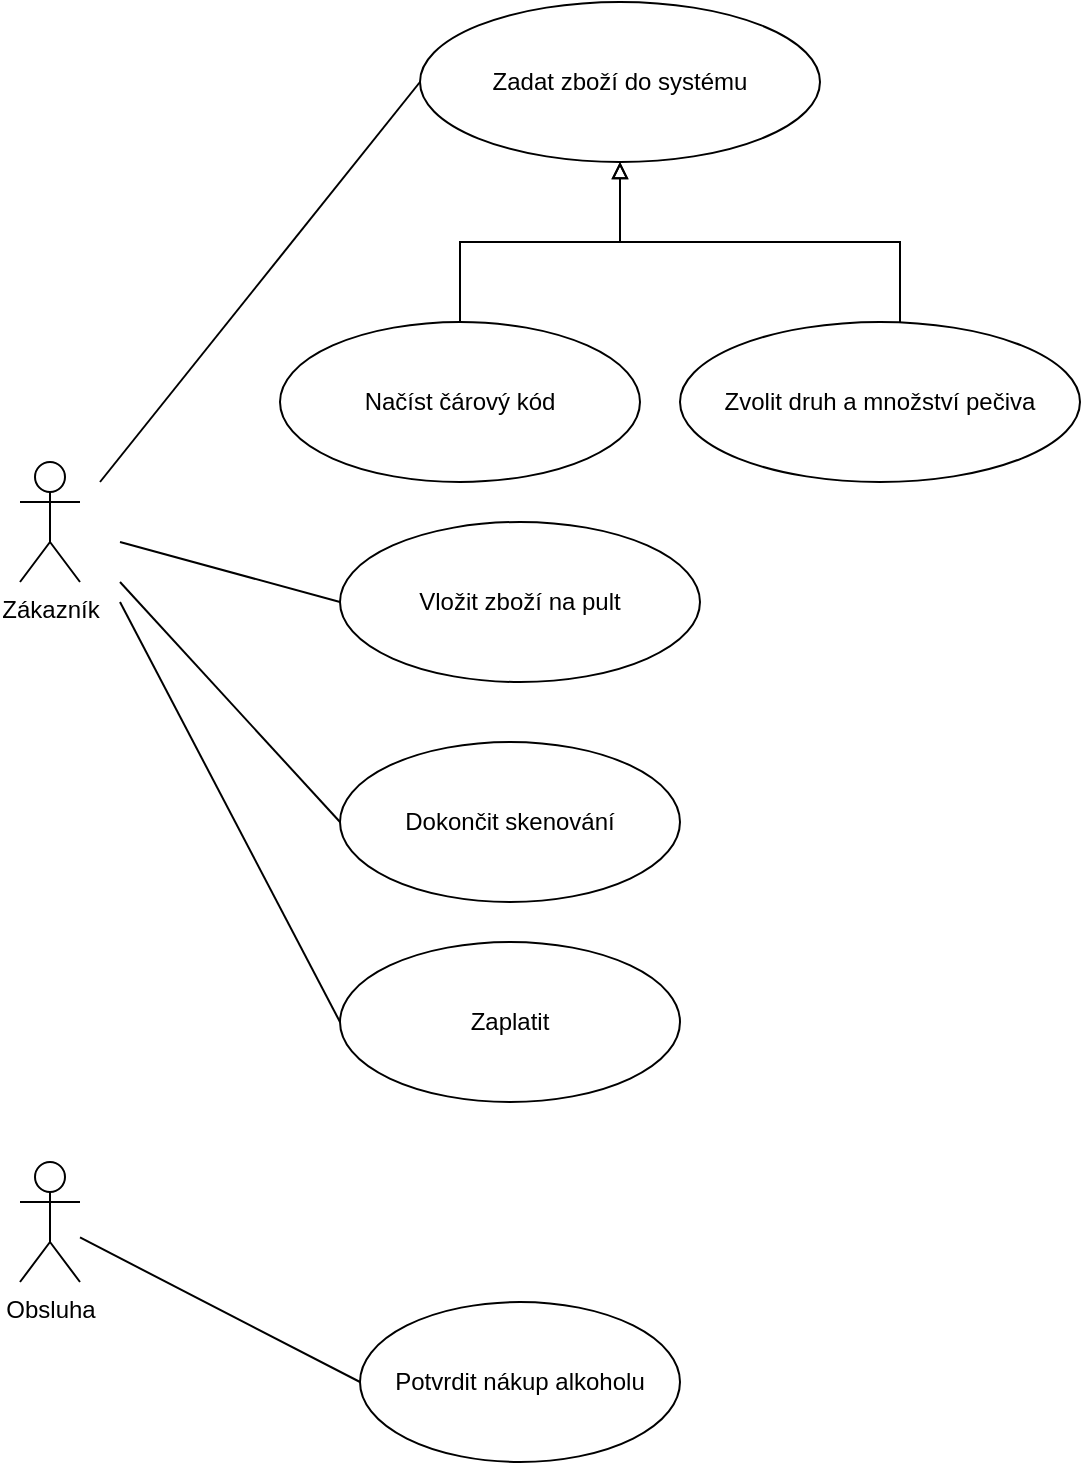 <mxfile version="16.6.5" type="github">
  <diagram id="HzTEU44Ii-F2eebT8ySN" name="Page-1">
    <mxGraphModel dx="1422" dy="794" grid="1" gridSize="10" guides="1" tooltips="1" connect="1" arrows="1" fold="1" page="1" pageScale="1" pageWidth="827" pageHeight="1169" math="0" shadow="0">
      <root>
        <mxCell id="0" />
        <mxCell id="1" parent="0" />
        <mxCell id="A3c62EJJEaI8xM1lyZ6m-1" value="Zákazník" style="shape=umlActor;verticalLabelPosition=bottom;verticalAlign=top;html=1;outlineConnect=0;" vertex="1" parent="1">
          <mxGeometry x="130" y="420" width="30" height="60" as="geometry" />
        </mxCell>
        <mxCell id="A3c62EJJEaI8xM1lyZ6m-29" value="" style="edgeStyle=orthogonalEdgeStyle;rounded=0;orthogonalLoop=1;jettySize=auto;html=1;endArrow=block;endFill=0;" edge="1" parent="1" source="A3c62EJJEaI8xM1lyZ6m-5" target="A3c62EJJEaI8xM1lyZ6m-28">
          <mxGeometry relative="1" as="geometry" />
        </mxCell>
        <mxCell id="A3c62EJJEaI8xM1lyZ6m-5" value="Načíst čárový kód" style="ellipse;whiteSpace=wrap;html=1;" vertex="1" parent="1">
          <mxGeometry x="260" y="350" width="180" height="80" as="geometry" />
        </mxCell>
        <mxCell id="A3c62EJJEaI8xM1lyZ6m-6" value="Vložit zboží na pult" style="ellipse;whiteSpace=wrap;html=1;" vertex="1" parent="1">
          <mxGeometry x="290" y="450" width="180" height="80" as="geometry" />
        </mxCell>
        <mxCell id="A3c62EJJEaI8xM1lyZ6m-8" value="Dokončit skenování" style="ellipse;whiteSpace=wrap;html=1;" vertex="1" parent="1">
          <mxGeometry x="290" y="560" width="170" height="80" as="geometry" />
        </mxCell>
        <mxCell id="A3c62EJJEaI8xM1lyZ6m-9" value="Zaplatit" style="ellipse;whiteSpace=wrap;html=1;" vertex="1" parent="1">
          <mxGeometry x="290" y="660" width="170" height="80" as="geometry" />
        </mxCell>
        <mxCell id="A3c62EJJEaI8xM1lyZ6m-10" value="Obsluha" style="shape=umlActor;verticalLabelPosition=bottom;verticalAlign=top;html=1;outlineConnect=0;" vertex="1" parent="1">
          <mxGeometry x="130" y="770" width="30" height="60" as="geometry" />
        </mxCell>
        <mxCell id="A3c62EJJEaI8xM1lyZ6m-19" value="Potvrdit nákup alkoholu" style="ellipse;whiteSpace=wrap;html=1;" vertex="1" parent="1">
          <mxGeometry x="300" y="840" width="160" height="80" as="geometry" />
        </mxCell>
        <mxCell id="A3c62EJJEaI8xM1lyZ6m-30" style="edgeStyle=orthogonalEdgeStyle;rounded=0;orthogonalLoop=1;jettySize=auto;html=1;entryX=0.5;entryY=1;entryDx=0;entryDy=0;endArrow=block;endFill=0;" edge="1" parent="1" source="A3c62EJJEaI8xM1lyZ6m-20" target="A3c62EJJEaI8xM1lyZ6m-28">
          <mxGeometry relative="1" as="geometry">
            <Array as="points">
              <mxPoint x="570" y="310" />
              <mxPoint x="430" y="310" />
            </Array>
          </mxGeometry>
        </mxCell>
        <mxCell id="A3c62EJJEaI8xM1lyZ6m-20" value="Zvolit druh a množství pečiva" style="ellipse;whiteSpace=wrap;html=1;" vertex="1" parent="1">
          <mxGeometry x="460" y="350" width="200" height="80" as="geometry" />
        </mxCell>
        <mxCell id="A3c62EJJEaI8xM1lyZ6m-21" value="" style="endArrow=none;html=1;rounded=0;entryX=0;entryY=0.5;entryDx=0;entryDy=0;" edge="1" parent="1" target="A3c62EJJEaI8xM1lyZ6m-28">
          <mxGeometry width="50" height="50" relative="1" as="geometry">
            <mxPoint x="170" y="430" as="sourcePoint" />
            <mxPoint x="300" y="240" as="targetPoint" />
          </mxGeometry>
        </mxCell>
        <mxCell id="A3c62EJJEaI8xM1lyZ6m-23" value="" style="endArrow=none;html=1;rounded=0;entryX=0;entryY=0.5;entryDx=0;entryDy=0;" edge="1" parent="1" target="A3c62EJJEaI8xM1lyZ6m-6">
          <mxGeometry width="50" height="50" relative="1" as="geometry">
            <mxPoint x="180" y="460" as="sourcePoint" />
            <mxPoint x="280" y="450" as="targetPoint" />
          </mxGeometry>
        </mxCell>
        <mxCell id="A3c62EJJEaI8xM1lyZ6m-24" value="" style="endArrow=none;html=1;rounded=0;" edge="1" parent="1">
          <mxGeometry width="50" height="50" relative="1" as="geometry">
            <mxPoint x="180" y="480" as="sourcePoint" />
            <mxPoint x="290" y="600" as="targetPoint" />
          </mxGeometry>
        </mxCell>
        <mxCell id="A3c62EJJEaI8xM1lyZ6m-25" value="" style="endArrow=none;html=1;rounded=0;entryX=0;entryY=0.5;entryDx=0;entryDy=0;" edge="1" parent="1" target="A3c62EJJEaI8xM1lyZ6m-9">
          <mxGeometry width="50" height="50" relative="1" as="geometry">
            <mxPoint x="180" y="490" as="sourcePoint" />
            <mxPoint x="260" y="710" as="targetPoint" />
          </mxGeometry>
        </mxCell>
        <mxCell id="A3c62EJJEaI8xM1lyZ6m-26" value="" style="endArrow=none;html=1;rounded=0;entryX=0;entryY=0.5;entryDx=0;entryDy=0;" edge="1" parent="1" source="A3c62EJJEaI8xM1lyZ6m-10" target="A3c62EJJEaI8xM1lyZ6m-19">
          <mxGeometry width="50" height="50" relative="1" as="geometry">
            <mxPoint x="165" y="870" as="sourcePoint" />
            <mxPoint x="275" y="990" as="targetPoint" />
          </mxGeometry>
        </mxCell>
        <mxCell id="A3c62EJJEaI8xM1lyZ6m-28" value="Zadat zboží do systému" style="ellipse;whiteSpace=wrap;html=1;" vertex="1" parent="1">
          <mxGeometry x="330" y="190" width="200" height="80" as="geometry" />
        </mxCell>
      </root>
    </mxGraphModel>
  </diagram>
</mxfile>
